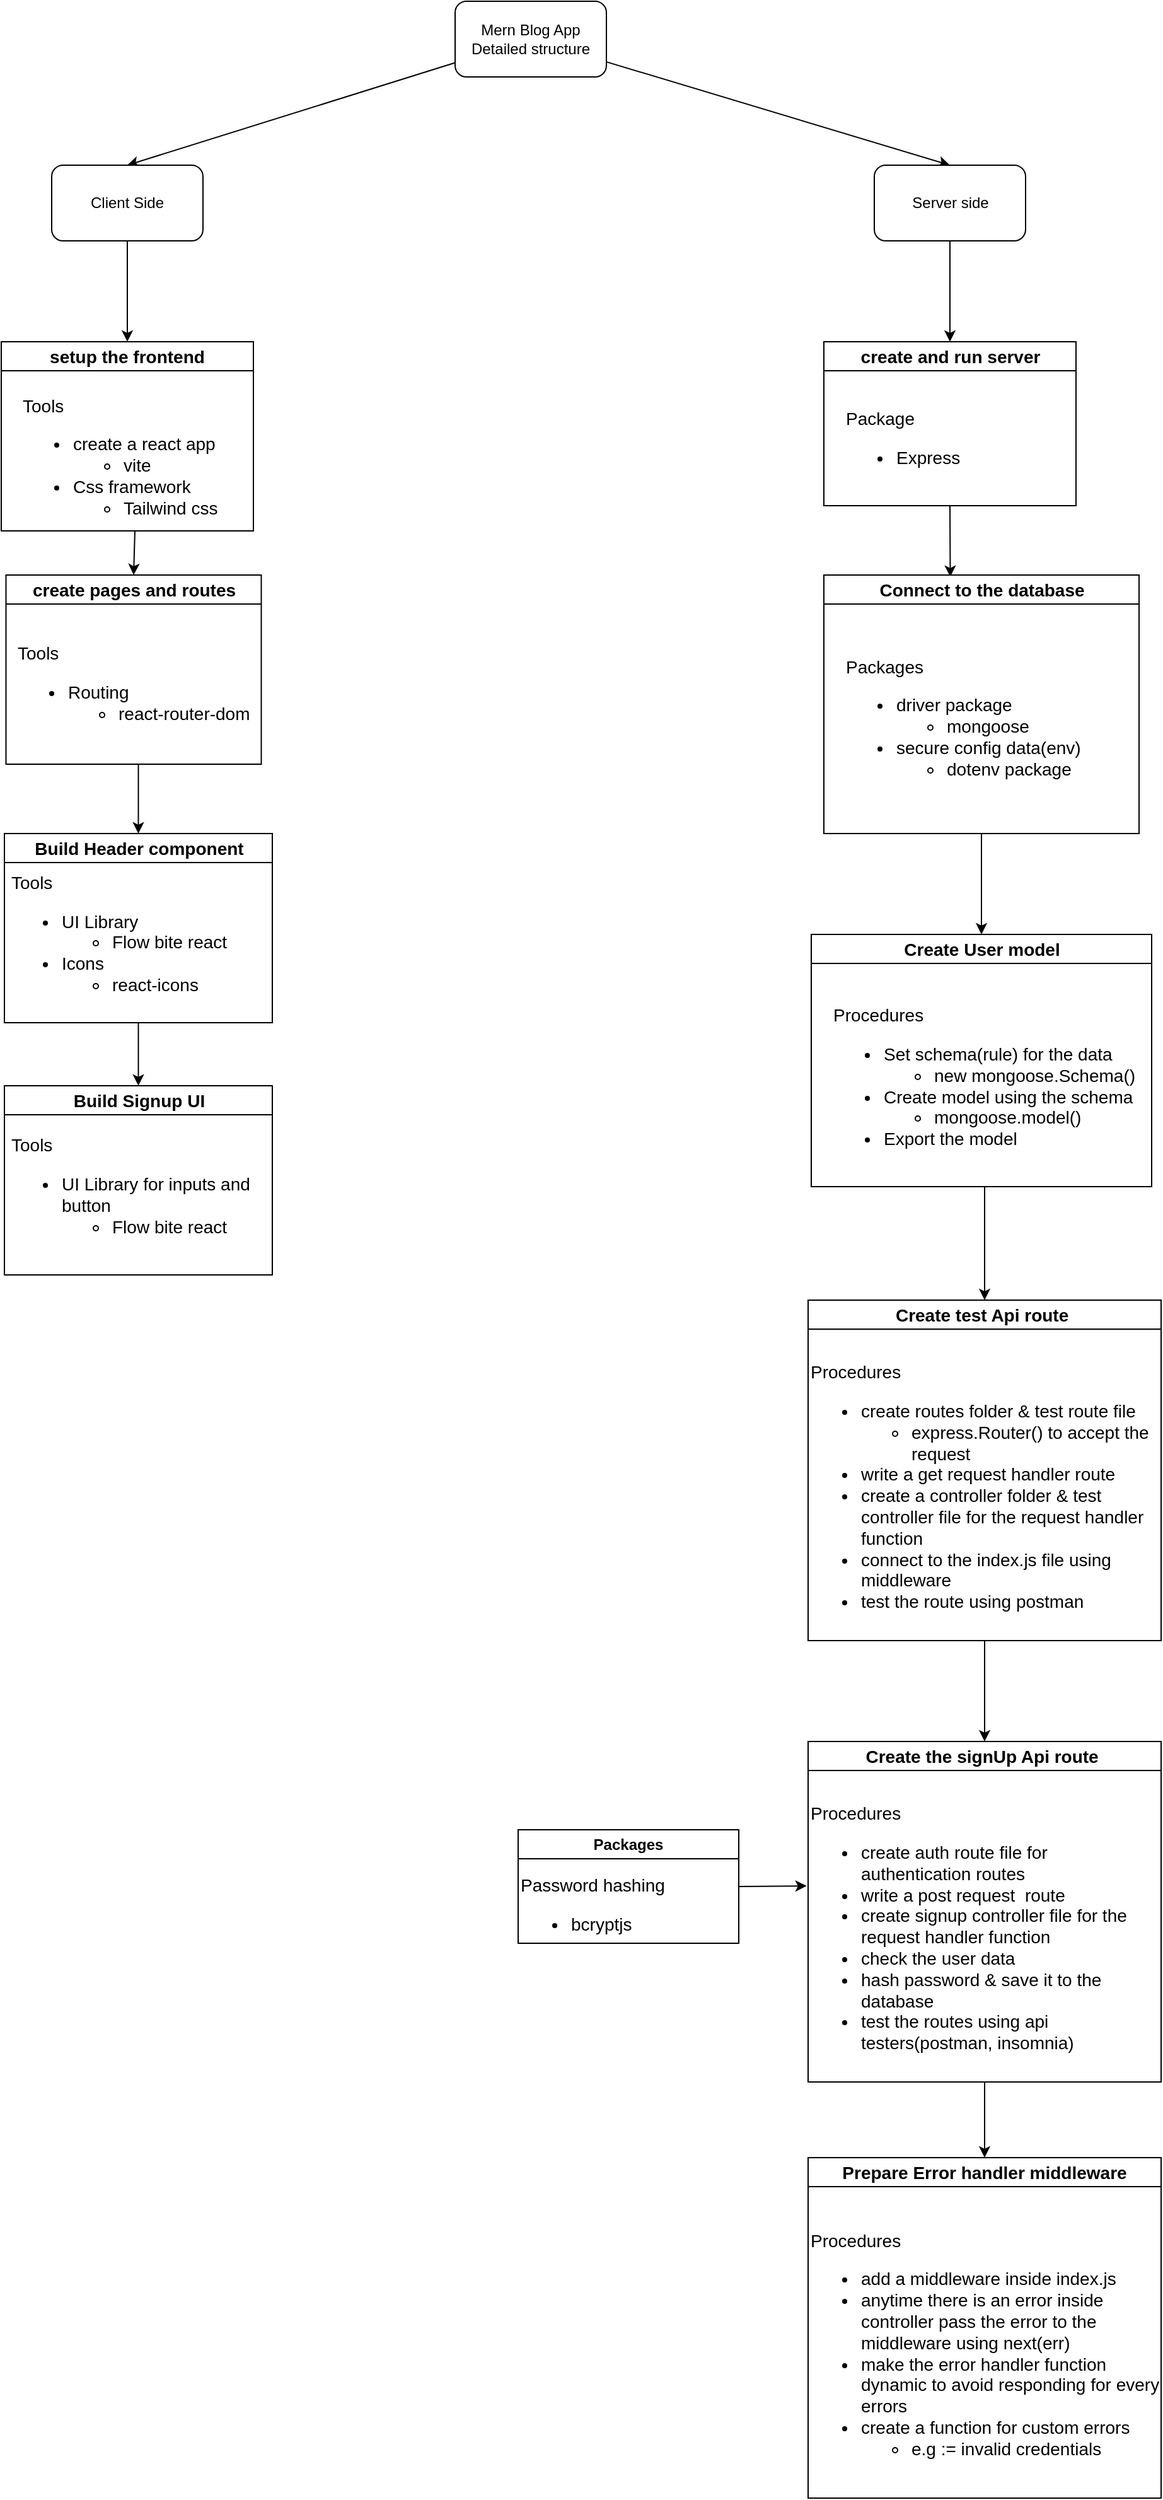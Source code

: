 <mxfile>
    <diagram id="eZKFXFdzhTwZrDXH5VwZ" name="Page-1">
        <mxGraphModel dx="982" dy="307" grid="1" gridSize="10" guides="1" tooltips="1" connect="1" arrows="1" fold="1" page="1" pageScale="1" pageWidth="1654" pageHeight="1169" background="none" math="0" shadow="0">
            <root>
                <mxCell id="0"/>
                <mxCell id="1" parent="0"/>
                <mxCell id="7" style="edgeStyle=none;html=1;entryX=0.5;entryY=0;entryDx=0;entryDy=0;" parent="1" source="2" target="3" edge="1">
                    <mxGeometry relative="1" as="geometry"/>
                </mxCell>
                <mxCell id="9" style="edgeStyle=none;html=1;entryX=0.5;entryY=0;entryDx=0;entryDy=0;" parent="1" source="2" target="8" edge="1">
                    <mxGeometry relative="1" as="geometry"/>
                </mxCell>
                <mxCell id="2" value="Mern Blog App Detailed structure" style="rounded=1;whiteSpace=wrap;html=1;" parent="1" vertex="1">
                    <mxGeometry x="480" y="20" width="120" height="60" as="geometry"/>
                </mxCell>
                <mxCell id="27" style="edgeStyle=none;html=1;exitX=0.5;exitY=1;exitDx=0;exitDy=0;entryX=0.5;entryY=0;entryDx=0;entryDy=0;" parent="1" source="3" target="25" edge="1">
                    <mxGeometry relative="1" as="geometry"/>
                </mxCell>
                <mxCell id="3" value="Server side" style="rounded=1;whiteSpace=wrap;html=1;" parent="1" vertex="1">
                    <mxGeometry x="812.5" y="150" width="120" height="60" as="geometry"/>
                </mxCell>
                <mxCell id="15" style="edgeStyle=none;html=1;exitX=0.5;exitY=1;exitDx=0;exitDy=0;entryX=0.5;entryY=0;entryDx=0;entryDy=0;fontSize=14;" parent="1" source="8" target="16" edge="1">
                    <mxGeometry relative="1" as="geometry">
                        <mxPoint x="110" y="290" as="targetPoint"/>
                        <Array as="points"/>
                    </mxGeometry>
                </mxCell>
                <mxCell id="8" value="Client Side" style="rounded=1;whiteSpace=wrap;html=1;" parent="1" vertex="1">
                    <mxGeometry x="160" y="150" width="120" height="60" as="geometry"/>
                </mxCell>
                <mxCell id="16" value="setup the frontend" style="swimlane;whiteSpace=wrap;html=1;fontSize=14;" parent="1" vertex="1">
                    <mxGeometry x="120" y="290" width="200" height="150" as="geometry"/>
                </mxCell>
                <mxCell id="18" value="&lt;div style=&quot;&quot;&gt;&lt;span style=&quot;background-color: initial;&quot;&gt;Tools&lt;/span&gt;&lt;/div&gt;&lt;div style=&quot;&quot;&gt;&lt;ul&gt;&lt;li&gt;create a react app&lt;/li&gt;&lt;ul&gt;&lt;li&gt;vite&lt;/li&gt;&lt;/ul&gt;&lt;li&gt;Css framework&lt;/li&gt;&lt;ul&gt;&lt;li&gt;Tailwind css&lt;/li&gt;&lt;/ul&gt;&lt;/ul&gt;&lt;/div&gt;" style="text;html=1;strokeColor=none;fillColor=none;align=left;verticalAlign=middle;whiteSpace=wrap;rounded=0;fontSize=14;" parent="16" vertex="1">
                    <mxGeometry x="15" y="45" width="185" height="105" as="geometry"/>
                </mxCell>
                <mxCell id="19" value="create pages and routes" style="swimlane;whiteSpace=wrap;html=1;fontSize=14;" parent="1" vertex="1">
                    <mxGeometry x="123.75" y="475" width="202.5" height="150" as="geometry"/>
                </mxCell>
                <mxCell id="20" value="&lt;div style=&quot;&quot;&gt;&lt;span style=&quot;background-color: initial;&quot;&gt;Tools&lt;/span&gt;&lt;/div&gt;&lt;div style=&quot;&quot;&gt;&lt;ul&gt;&lt;li&gt;Routing&lt;/li&gt;&lt;ul&gt;&lt;li&gt;react-router-dom&lt;/li&gt;&lt;/ul&gt;&lt;/ul&gt;&lt;/div&gt;" style="text;html=1;strokeColor=none;fillColor=none;align=left;verticalAlign=middle;whiteSpace=wrap;rounded=0;fontSize=14;" parent="19" vertex="1">
                    <mxGeometry x="7.5" y="35" width="195" height="115" as="geometry"/>
                </mxCell>
                <mxCell id="21" style="edgeStyle=none;html=1;entryX=0.5;entryY=0;entryDx=0;entryDy=0;fontSize=14;" parent="1" source="18" target="19" edge="1">
                    <mxGeometry relative="1" as="geometry"/>
                </mxCell>
                <mxCell id="57" value="" style="edgeStyle=none;html=1;entryX=0.5;entryY=0;entryDx=0;entryDy=0;" edge="1" parent="1" source="22" target="54">
                    <mxGeometry relative="1" as="geometry"/>
                </mxCell>
                <mxCell id="22" value="Build Header component" style="swimlane;whiteSpace=wrap;html=1;fontSize=14;" parent="1" vertex="1">
                    <mxGeometry x="122.5" y="680" width="212.5" height="150" as="geometry"/>
                </mxCell>
                <mxCell id="23" value="&lt;div style=&quot;&quot;&gt;&lt;span style=&quot;background-color: initial;&quot;&gt;Tools&lt;/span&gt;&lt;/div&gt;&lt;div style=&quot;&quot;&gt;&lt;ul&gt;&lt;li&gt;UI Library&lt;/li&gt;&lt;ul&gt;&lt;li&gt;Flow bite react&lt;/li&gt;&lt;/ul&gt;&lt;li&gt;Icons&lt;/li&gt;&lt;ul&gt;&lt;li&gt;react-icons&lt;/li&gt;&lt;/ul&gt;&lt;/ul&gt;&lt;br&gt;&lt;/div&gt;&lt;div style=&quot;&quot;&gt;&lt;br&gt;&lt;/div&gt;" style="text;html=1;strokeColor=none;fillColor=none;align=left;verticalAlign=middle;whiteSpace=wrap;rounded=0;fontSize=14;" parent="22" vertex="1">
                    <mxGeometry x="3.13" y="55" width="206.25" height="95" as="geometry"/>
                </mxCell>
                <mxCell id="24" style="edgeStyle=none;html=1;entryX=0.5;entryY=0;entryDx=0;entryDy=0;fontSize=14;" parent="1" source="20" target="22" edge="1">
                    <mxGeometry relative="1" as="geometry"/>
                </mxCell>
                <mxCell id="34" style="edgeStyle=none;html=1;exitX=0.5;exitY=1;exitDx=0;exitDy=0;entryX=0.401;entryY=0.007;entryDx=0;entryDy=0;entryPerimeter=0;" parent="1" source="25" target="28" edge="1">
                    <mxGeometry relative="1" as="geometry"/>
                </mxCell>
                <mxCell id="25" value="create and run server" style="swimlane;whiteSpace=wrap;html=1;fontSize=14;" parent="1" vertex="1">
                    <mxGeometry x="772.5" y="290" width="200" height="130" as="geometry"/>
                </mxCell>
                <mxCell id="26" value="&lt;div style=&quot;&quot;&gt;&lt;span style=&quot;background-color: initial;&quot;&gt;Package&lt;/span&gt;&lt;/div&gt;&lt;div style=&quot;&quot;&gt;&lt;ul&gt;&lt;li&gt;Express&lt;/li&gt;&lt;/ul&gt;&lt;/div&gt;" style="text;html=1;strokeColor=none;fillColor=none;align=left;verticalAlign=middle;whiteSpace=wrap;rounded=0;fontSize=14;" parent="25" vertex="1">
                    <mxGeometry x="15" y="45" width="165" height="75" as="geometry"/>
                </mxCell>
                <mxCell id="38" style="edgeStyle=none;html=1;exitX=0.5;exitY=1;exitDx=0;exitDy=0;entryX=0.5;entryY=0;entryDx=0;entryDy=0;" parent="1" source="28" target="35" edge="1">
                    <mxGeometry relative="1" as="geometry"/>
                </mxCell>
                <mxCell id="28" value="Connect to the database" style="swimlane;whiteSpace=wrap;html=1;fontSize=14;" parent="1" vertex="1">
                    <mxGeometry x="772.5" y="475" width="250" height="205" as="geometry"/>
                </mxCell>
                <mxCell id="29" value="&lt;div style=&quot;&quot;&gt;Packages&lt;/div&gt;&lt;div style=&quot;&quot;&gt;&lt;ul&gt;&lt;li&gt;driver package&lt;/li&gt;&lt;ul&gt;&lt;li&gt;mongoose&lt;/li&gt;&lt;/ul&gt;&lt;li&gt;secure config data(env)&lt;/li&gt;&lt;ul&gt;&lt;li&gt;dotenv package&lt;/li&gt;&lt;/ul&gt;&lt;/ul&gt;&lt;/div&gt;" style="text;html=1;strokeColor=none;fillColor=none;align=left;verticalAlign=middle;whiteSpace=wrap;rounded=0;fontSize=14;" parent="28" vertex="1">
                    <mxGeometry x="15" y="50" width="225" height="140" as="geometry"/>
                </mxCell>
                <mxCell id="35" value="Create User model" style="swimlane;whiteSpace=wrap;html=1;fontSize=14;" parent="1" vertex="1">
                    <mxGeometry x="762.5" y="760" width="270" height="200" as="geometry"/>
                </mxCell>
                <mxCell id="36" value="&lt;div style=&quot;&quot;&gt;Procedures&lt;/div&gt;&lt;div style=&quot;&quot;&gt;&lt;ul&gt;&lt;li&gt;Set schema(rule) for the data&lt;/li&gt;&lt;ul&gt;&lt;li&gt;new mongoose.Schema()&lt;/li&gt;&lt;/ul&gt;&lt;li&gt;Create model using the schema&lt;/li&gt;&lt;ul&gt;&lt;li&gt;mongoose.model()&lt;/li&gt;&lt;/ul&gt;&lt;li&gt;Export the model&lt;/li&gt;&lt;/ul&gt;&lt;/div&gt;" style="text;html=1;strokeColor=none;fillColor=none;align=left;verticalAlign=middle;whiteSpace=wrap;rounded=0;fontSize=14;" parent="35" vertex="1">
                    <mxGeometry x="15" y="40" width="245" height="160" as="geometry"/>
                </mxCell>
                <mxCell id="39" value="Create test Api route&amp;nbsp;" style="swimlane;whiteSpace=wrap;html=1;fontSize=14;" parent="1" vertex="1">
                    <mxGeometry x="760" y="1050" width="280" height="270" as="geometry"/>
                </mxCell>
                <mxCell id="40" value="&lt;div style=&quot;&quot;&gt;Procedures&lt;/div&gt;&lt;div style=&quot;&quot;&gt;&lt;ul&gt;&lt;li&gt;create routes folder &amp;amp; test route file&lt;/li&gt;&lt;ul&gt;&lt;li&gt;express.Router() to accept the request&lt;/li&gt;&lt;/ul&gt;&lt;li&gt;write a get request handler route&lt;/li&gt;&lt;li&gt;create a controller folder &amp;amp; test controller file for the request handler function&lt;/li&gt;&lt;li&gt;connect to the index.js file using middleware&lt;/li&gt;&lt;li&gt;test the route using postman&lt;/li&gt;&lt;/ul&gt;&lt;/div&gt;" style="text;html=1;strokeColor=none;fillColor=none;align=left;verticalAlign=middle;whiteSpace=wrap;rounded=0;fontSize=14;" parent="39" vertex="1">
                    <mxGeometry y="40" width="280" height="230" as="geometry"/>
                </mxCell>
                <mxCell id="41" style="edgeStyle=none;html=1;exitX=0.5;exitY=1;exitDx=0;exitDy=0;entryX=0.5;entryY=0;entryDx=0;entryDy=0;" parent="1" source="36" target="39" edge="1">
                    <mxGeometry relative="1" as="geometry"/>
                </mxCell>
                <mxCell id="42" value="Create the signUp Api route&amp;nbsp;" style="swimlane;whiteSpace=wrap;html=1;fontSize=14;" parent="1" vertex="1">
                    <mxGeometry x="760" y="1400" width="280" height="270" as="geometry"/>
                </mxCell>
                <mxCell id="43" value="&lt;div style=&quot;&quot;&gt;Procedures&lt;/div&gt;&lt;div style=&quot;&quot;&gt;&lt;ul&gt;&lt;li&gt;create auth route file for authentication routes&lt;/li&gt;&lt;li&gt;write a post request&amp;nbsp; route&lt;/li&gt;&lt;li&gt;create signup controller file for the request handler function&lt;/li&gt;&lt;li&gt;check the user data&amp;nbsp;&lt;/li&gt;&lt;li&gt;hash password &amp;amp; save it to the database&lt;/li&gt;&lt;li&gt;test the routes using api testers(postman, insomnia)&lt;/li&gt;&lt;/ul&gt;&lt;/div&gt;" style="text;html=1;strokeColor=none;fillColor=none;align=left;verticalAlign=middle;whiteSpace=wrap;rounded=0;fontSize=14;" parent="42" vertex="1">
                    <mxGeometry y="40" width="280" height="230" as="geometry"/>
                </mxCell>
                <mxCell id="44" style="edgeStyle=none;html=1;exitX=0.5;exitY=1;exitDx=0;exitDy=0;entryX=0.5;entryY=0;entryDx=0;entryDy=0;" parent="1" source="40" target="42" edge="1">
                    <mxGeometry relative="1" as="geometry"/>
                </mxCell>
                <mxCell id="47" value="Prepare Error handler middleware" style="swimlane;whiteSpace=wrap;html=1;fontSize=14;" parent="1" vertex="1">
                    <mxGeometry x="760" y="1730" width="280" height="270" as="geometry"/>
                </mxCell>
                <mxCell id="48" value="&lt;div style=&quot;&quot;&gt;Procedures&lt;/div&gt;&lt;div style=&quot;&quot;&gt;&lt;ul&gt;&lt;li&gt;add a middleware inside index.js&amp;nbsp;&lt;/li&gt;&lt;li&gt;anytime there is an error inside controller pass the error to the middleware using next(err)&lt;/li&gt;&lt;li&gt;make the error handler function dynamic to avoid responding for every errors&lt;/li&gt;&lt;li&gt;create a function for custom errors&lt;/li&gt;&lt;ul&gt;&lt;li&gt;&lt;span style=&quot;background-color: initial;&quot;&gt;e.g := invalid credentials&amp;nbsp;&lt;/span&gt;&lt;/li&gt;&lt;/ul&gt;&lt;/ul&gt;&lt;/div&gt;" style="text;html=1;strokeColor=none;fillColor=none;align=left;verticalAlign=middle;whiteSpace=wrap;rounded=0;fontSize=14;" parent="47" vertex="1">
                    <mxGeometry y="40" width="280" height="230" as="geometry"/>
                </mxCell>
                <mxCell id="52" style="edgeStyle=none;html=1;exitX=1;exitY=0.5;exitDx=0;exitDy=0;entryX=-0.004;entryY=0.324;entryDx=0;entryDy=0;entryPerimeter=0;" parent="1" source="49" target="43" edge="1">
                    <mxGeometry relative="1" as="geometry">
                        <Array as="points"/>
                    </mxGeometry>
                </mxCell>
                <mxCell id="49" value="Packages" style="swimlane;whiteSpace=wrap;html=1;" parent="1" vertex="1">
                    <mxGeometry x="530" y="1470" width="175" height="90" as="geometry"/>
                </mxCell>
                <mxCell id="50" value="&lt;div style=&quot;&quot;&gt;Password hashing&lt;/div&gt;&lt;div style=&quot;&quot;&gt;&lt;ul&gt;&lt;li&gt;bcryptjs&lt;/li&gt;&lt;/ul&gt;&lt;br&gt;&lt;/div&gt;" style="text;html=1;strokeColor=none;fillColor=none;align=left;verticalAlign=middle;whiteSpace=wrap;rounded=0;fontSize=14;" parent="49" vertex="1">
                    <mxGeometry y="60" width="175" height="30" as="geometry"/>
                </mxCell>
                <mxCell id="53" style="edgeStyle=none;html=1;exitX=0.5;exitY=1;exitDx=0;exitDy=0;entryX=0.5;entryY=0;entryDx=0;entryDy=0;" parent="1" source="43" target="47" edge="1">
                    <mxGeometry relative="1" as="geometry"/>
                </mxCell>
                <mxCell id="54" value="Build Signup UI" style="swimlane;whiteSpace=wrap;html=1;fontSize=14;" vertex="1" parent="1">
                    <mxGeometry x="122.5" y="880" width="212.5" height="150" as="geometry"/>
                </mxCell>
                <mxCell id="55" value="&lt;div style=&quot;&quot;&gt;&lt;span style=&quot;background-color: initial;&quot;&gt;Tools&lt;/span&gt;&lt;/div&gt;&lt;div style=&quot;&quot;&gt;&lt;ul&gt;&lt;li&gt;UI Library for inputs and button&lt;/li&gt;&lt;ul&gt;&lt;li&gt;Flow bite react&lt;/li&gt;&lt;/ul&gt;&lt;/ul&gt;&lt;br&gt;&lt;/div&gt;&lt;div style=&quot;&quot;&gt;&lt;br&gt;&lt;/div&gt;" style="text;html=1;strokeColor=none;fillColor=none;align=left;verticalAlign=middle;whiteSpace=wrap;rounded=0;fontSize=14;" vertex="1" parent="54">
                    <mxGeometry x="3.13" y="55" width="206.25" height="95" as="geometry"/>
                </mxCell>
            </root>
        </mxGraphModel>
    </diagram>
</mxfile>